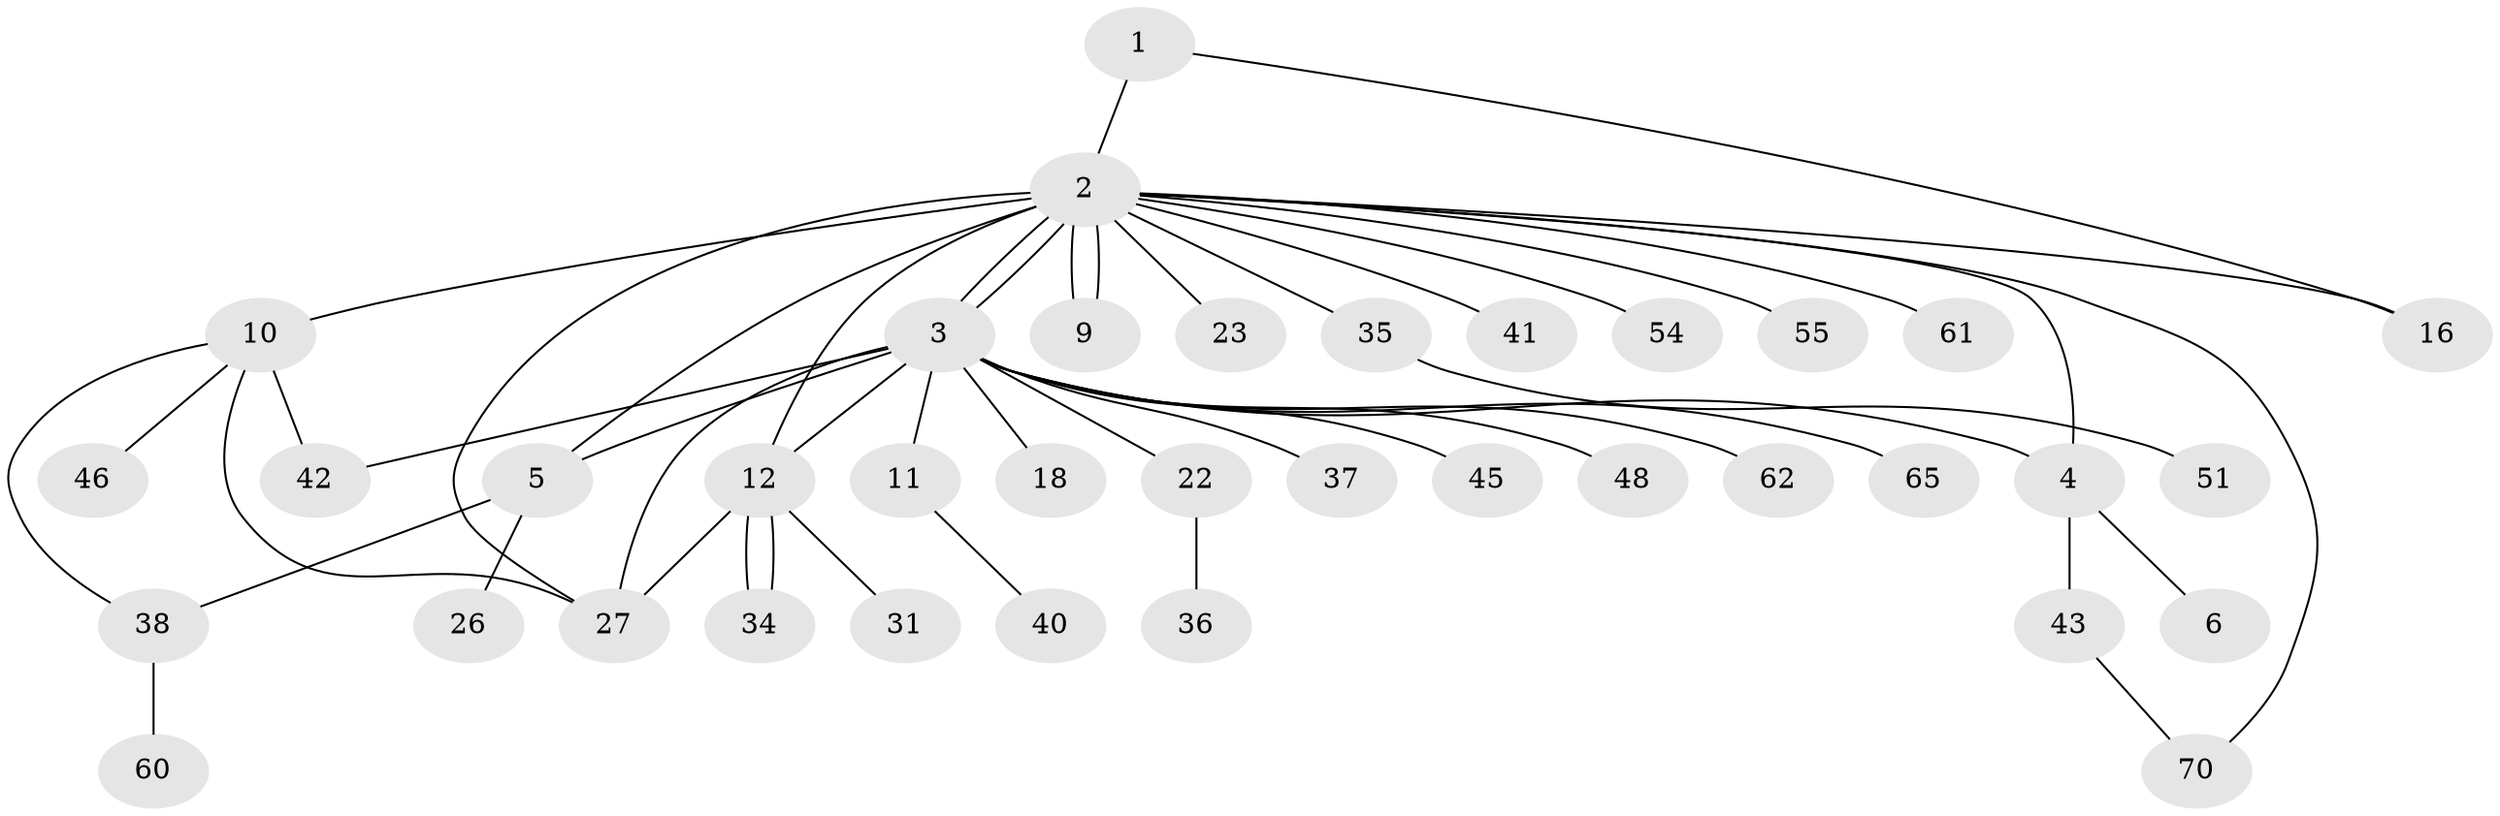 // original degree distribution, {2: 0.16216216216216217, 23: 0.013513513513513514, 5: 0.06756756756756757, 4: 0.04054054054054054, 1: 0.581081081081081, 3: 0.06756756756756757, 10: 0.013513513513513514, 11: 0.013513513513513514, 6: 0.02702702702702703, 7: 0.013513513513513514}
// Generated by graph-tools (version 1.1) at 2025/14/03/09/25 04:14:25]
// undirected, 37 vertices, 49 edges
graph export_dot {
graph [start="1"]
  node [color=gray90,style=filled];
  1;
  2 [super="+29+13+19"];
  3 [super="+8+52+7"];
  4 [super="+56"];
  5 [super="+64+17"];
  6;
  9;
  10 [super="+30+15+49+71+73+68+44+24+14"];
  11;
  12;
  16;
  18;
  22 [super="+39"];
  23;
  26;
  27 [super="+69+28"];
  31;
  34 [super="+59"];
  35;
  36;
  37;
  38;
  40;
  41;
  42;
  43;
  45;
  46;
  48;
  51;
  54;
  55;
  60;
  61;
  62;
  65;
  70;
  1 -- 2;
  1 -- 16;
  2 -- 3 [weight=2];
  2 -- 3;
  2 -- 4;
  2 -- 5 [weight=2];
  2 -- 9;
  2 -- 9;
  2 -- 10 [weight=2];
  2 -- 12;
  2 -- 16;
  2 -- 23;
  2 -- 35;
  2 -- 54;
  2 -- 55;
  2 -- 61;
  2 -- 70;
  2 -- 27;
  2 -- 41;
  3 -- 37;
  3 -- 11;
  3 -- 12;
  3 -- 45;
  3 -- 48;
  3 -- 18;
  3 -- 22;
  3 -- 27 [weight=2];
  3 -- 65;
  3 -- 4;
  3 -- 42;
  3 -- 62;
  3 -- 5;
  4 -- 6;
  4 -- 43;
  5 -- 38;
  5 -- 26;
  10 -- 46;
  10 -- 42;
  10 -- 38;
  10 -- 27;
  11 -- 40;
  12 -- 31;
  12 -- 34;
  12 -- 34;
  12 -- 27;
  22 -- 36;
  35 -- 51;
  38 -- 60;
  43 -- 70;
}
